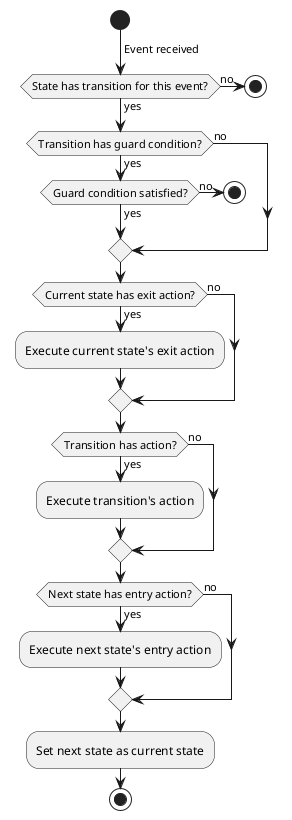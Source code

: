 @startuml StateTransition
start

-> Event received;

if (State has transition for this event?) then (no)
     stop
else (yes)
endif

if (Transition has guard condition?) then (yes)
     if (Guard condition satisfied?) then (no)
          stop
     else (yes)
     endif
else (no)
endif

if (Current state has exit action?) then (yes)
     :Execute current state's exit action;
else (no)
endif

if (Transition has action?) then (yes)
     :Execute transition's action;
else (no)
endif

if (Next state has entry action?) then (yes)
     :Execute next state's entry action;
else (no)
endif

:Set next state as current state;

stop
@enduml
